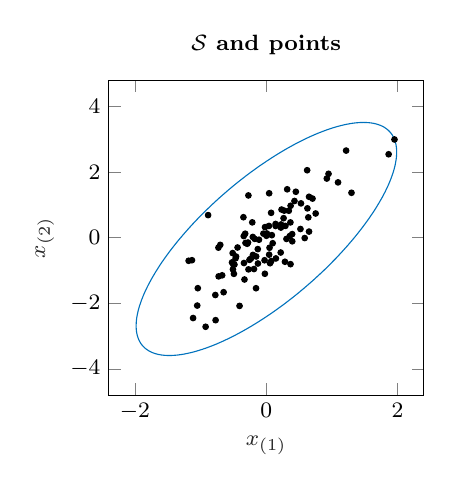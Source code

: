 % This file was created by matlab2tikz.
%
\definecolor{mycolor1}{rgb}{0.0,0.447,0.741}%
%
\begin{tikzpicture}
\footnotesize

\begin{axis}[%
width=4cm,
height=4cm,
at={(0in,0in)},
scale only axis,
xmin=-2.4,
xmax=2.4,
xlabel style={font=\color{white!15!black}},
xlabel={$x_{(1)}$},
ymin=-4.8,
ymax=4.8,
ylabel style={font=\color{white!15!black}},
ylabel={$x_{(2)}$},
axis background/.style={fill=white},
title style={font=\bfseries},
title={$\mathcal{S}$ and points}
]
\addplot [color=mycolor1, forget plot]
  table[row sep=crcr]{%
-1.654	-3.554\\
-1.657	-3.553\\
-1.659	-3.552\\
-1.661	-3.551\\
-1.663	-3.55\\
-1.673	-3.544\\
-1.675	-3.543\\
-1.677	-3.542\\
-1.68	-3.541\\
-1.682	-3.539\\
-1.684	-3.538\\
-1.686	-3.537\\
-1.688	-3.536\\
-1.69	-3.534\\
-1.692	-3.533\\
-1.696	-3.531\\
-1.698	-3.529\\
-1.7	-3.528\\
-1.702	-3.527\\
-1.704	-3.525\\
-1.712	-3.52\\
-1.714	-3.518\\
-1.716	-3.517\\
-1.722	-3.512\\
-1.724	-3.511\\
-1.726	-3.509\\
-1.73	-3.506\\
-1.732	-3.504\\
-1.736	-3.501\\
-1.744	-3.494\\
-1.746	-3.493\\
-1.748	-3.491\\
-1.752	-3.487\\
-1.754	-3.485\\
-1.756	-3.484\\
-1.76	-3.48\\
-1.766	-3.474\\
-1.768	-3.472\\
-1.772	-3.468\\
-1.774	-3.466\\
-1.776	-3.464\\
-1.778	-3.462\\
-1.78	-3.459\\
-1.782	-3.457\\
-1.786	-3.453\\
-1.788	-3.45\\
-1.792	-3.446\\
-1.794	-3.443\\
-1.795	-3.441\\
-1.797	-3.439\\
-1.799	-3.436\\
-1.801	-3.434\\
-1.803	-3.431\\
-1.805	-3.429\\
-1.807	-3.426\\
-1.809	-3.424\\
-1.811	-3.421\\
-1.815	-3.416\\
-1.817	-3.413\\
-1.821	-3.407\\
-1.825	-3.401\\
-1.827	-3.398\\
-1.829	-3.395\\
-1.831	-3.392\\
-1.833	-3.389\\
-1.839	-3.38\\
-1.843	-3.373\\
-1.845	-3.37\\
-1.847	-3.366\\
-1.851	-3.359\\
-1.855	-3.352\\
-1.859	-3.345\\
-1.861	-3.341\\
-1.865	-3.333\\
-1.867	-3.329\\
-1.871	-3.321\\
-1.875	-3.312\\
-1.881	-3.299\\
-1.885	-3.29\\
-1.889	-3.281\\
-1.891	-3.276\\
-1.893	-3.271\\
-1.897	-3.261\\
-1.899	-3.255\\
-1.901	-3.25\\
-1.903	-3.245\\
-1.905	-3.239\\
-1.907	-3.234\\
-1.909	-3.228\\
-1.911	-3.222\\
-1.913	-3.216\\
-1.915	-3.21\\
-1.916	-3.204\\
-1.918	-3.198\\
-1.922	-3.185\\
-1.924	-3.179\\
-1.928	-3.165\\
-1.93	-3.158\\
-1.932	-3.151\\
-1.933	-3.144\\
-1.935	-3.136\\
-1.937	-3.129\\
-1.939	-3.121\\
-1.941	-3.113\\
-1.943	-3.105\\
-1.944	-3.097\\
-1.946	-3.089\\
-1.948	-3.08\\
-1.95	-3.071\\
-1.951	-3.062\\
-1.953	-3.053\\
-1.955	-3.044\\
-1.956	-3.035\\
-1.958	-3.025\\
-1.959	-3.015\\
-1.961	-3.005\\
-1.962	-2.995\\
-1.964	-2.984\\
-1.965	-2.973\\
-1.967	-2.962\\
-1.968	-2.951\\
-1.969	-2.939\\
-1.971	-2.928\\
-1.972	-2.915\\
-1.973	-2.903\\
-1.974	-2.89\\
-1.975	-2.877\\
-1.976	-2.864\\
-1.977	-2.85\\
-1.978	-2.837\\
-1.979	-2.822\\
-1.979	-2.808\\
-1.98	-2.793\\
-1.981	-2.777\\
-1.981	-2.762\\
-1.982	-2.746\\
-1.982	-2.729\\
-1.982	-2.712\\
-1.982	-2.695\\
-1.982	-2.677\\
-1.982	-2.659\\
-1.982	-2.64\\
-1.981	-2.621\\
-1.981	-2.601\\
-1.98	-2.581\\
-1.979	-2.56\\
-1.978	-2.539\\
-1.977	-2.517\\
-1.976	-2.495\\
-1.975	-2.472\\
-1.973	-2.448\\
-1.971	-2.424\\
-1.969	-2.399\\
-1.967	-2.374\\
-1.964	-2.347\\
-1.962	-2.321\\
-1.958	-2.293\\
-1.955	-2.264\\
-1.952	-2.235\\
-1.948	-2.205\\
-1.944	-2.175\\
-1.94	-2.143\\
-1.935	-2.111\\
-1.93	-2.077\\
-1.924	-2.043\\
-1.918	-2.008\\
-1.912	-1.972\\
-1.906	-1.935\\
-1.899	-1.897\\
-1.891	-1.858\\
-1.883	-1.818\\
-1.875	-1.777\\
-1.866	-1.735\\
-1.857	-1.692\\
-1.847	-1.648\\
-1.836	-1.603\\
-1.825	-1.557\\
-1.814	-1.509\\
-1.802	-1.461\\
-1.789	-1.411\\
-1.775	-1.36\\
-1.761	-1.308\\
-1.747	-1.255\\
-1.731	-1.201\\
-1.715	-1.146\\
-1.698	-1.089\\
-1.681	-1.032\\
-1.662	-0.973\\
-1.643	-0.913\\
-1.624	-0.853\\
-1.603	-0.791\\
-1.582	-0.728\\
-1.56	-0.665\\
-1.537	-0.6\\
-1.513	-0.534\\
-1.489	-0.468\\
-1.464	-0.401\\
-1.438	-0.333\\
-1.411	-0.265\\
-1.384	-0.196\\
-1.356	-0.126\\
-1.327	-0.056\\
-1.297	0.014\\
-1.267	0.085\\
-1.236	0.156\\
-1.205	0.227\\
-1.173	0.298\\
-1.141	0.369\\
-1.108	0.44\\
-1.074	0.511\\
-1.041	0.582\\
-1.006	0.652\\
-0.972	0.722\\
-0.937	0.791\\
-0.902	0.86\\
-0.866	0.928\\
-0.831	0.996\\
-0.795	1.063\\
-0.759	1.129\\
-0.724	1.194\\
-0.688	1.258\\
-0.652	1.321\\
-0.616	1.383\\
-0.581	1.444\\
-0.545	1.504\\
-0.51	1.563\\
-0.475	1.62\\
-0.44	1.677\\
-0.405	1.732\\
-0.371	1.786\\
-0.337	1.838\\
-0.304	1.89\\
-0.27	1.94\\
-0.238	1.989\\
-0.205	2.036\\
-0.173	2.083\\
-0.142	2.128\\
-0.111	2.172\\
-0.08	2.215\\
-0.05	2.256\\
-0.02	2.296\\
0.009	2.335\\
0.038	2.373\\
0.066	2.41\\
0.094	2.446\\
0.121	2.48\\
0.148	2.514\\
0.174	2.546\\
0.2	2.578\\
0.225	2.608\\
0.25	2.638\\
0.274	2.667\\
0.298	2.694\\
0.321	2.721\\
0.344	2.747\\
0.367	2.772\\
0.389	2.796\\
0.41	2.82\\
0.431	2.843\\
0.452	2.865\\
0.472	2.886\\
0.492	2.907\\
0.512	2.926\\
0.531	2.946\\
0.549	2.964\\
0.568	2.982\\
0.585	3.0\\
0.603	3.017\\
0.62	3.033\\
0.637	3.049\\
0.653	3.064\\
0.669	3.079\\
0.685	3.093\\
0.701	3.107\\
0.716	3.12\\
0.731	3.133\\
0.745	3.146\\
0.76	3.158\\
0.774	3.169\\
0.787	3.181\\
0.801	3.192\\
0.814	3.202\\
0.827	3.212\\
0.84	3.222\\
0.852	3.232\\
0.864	3.241\\
0.876	3.25\\
0.888	3.259\\
0.899	3.268\\
0.911	3.276\\
0.922	3.284\\
0.933	3.291\\
0.943	3.299\\
0.954	3.306\\
0.964	3.313\\
0.974	3.32\\
0.984	3.326\\
0.994	3.333\\
1.003	3.339\\
1.013	3.345\\
1.022	3.351\\
1.031	3.356\\
1.04	3.362\\
1.049	3.367\\
1.057	3.372\\
1.066	3.377\\
1.074	3.382\\
1.082	3.386\\
1.091	3.391\\
1.098	3.395\\
1.106	3.399\\
1.114	3.403\\
1.121	3.407\\
1.129	3.411\\
1.136	3.415\\
1.143	3.419\\
1.151	3.422\\
1.157	3.425\\
1.164	3.429\\
1.171	3.432\\
1.184	3.438\\
1.191	3.441\\
1.197	3.444\\
1.204	3.446\\
1.21	3.449\\
1.222	3.454\\
1.228	3.457\\
1.234	3.459\\
1.24	3.461\\
1.245	3.463\\
1.251	3.465\\
1.256	3.467\\
1.262	3.469\\
1.267	3.471\\
1.278	3.475\\
1.283	3.477\\
1.288	3.478\\
1.293	3.48\\
1.298	3.482\\
1.303	3.483\\
1.308	3.484\\
1.313	3.486\\
1.318	3.487\\
1.323	3.489\\
1.336	3.492\\
1.341	3.493\\
1.345	3.494\\
1.354	3.496\\
1.358	3.497\\
1.367	3.499\\
1.371	3.5\\
1.379	3.502\\
1.383	3.502\\
1.387	3.503\\
1.391	3.504\\
1.395	3.504\\
1.399	3.505\\
1.403	3.506\\
1.407	3.506\\
1.418	3.507\\
1.421	3.508\\
1.429	3.509\\
1.432	3.509\\
1.443	3.51\\
1.446	3.51\\
1.449	3.51\\
1.453	3.511\\
1.456	3.511\\
1.459	3.511\\
1.463	3.511\\
1.472	3.511\\
1.476	3.511\\
1.479	3.512\\
1.488	3.512\\
1.491	3.511\\
1.494	3.511\\
1.5	3.511\\
1.503	3.511\\
1.506	3.511\\
1.512	3.511\\
1.514	3.511\\
1.517	3.51\\
1.52	3.51\\
1.526	3.51\\
1.531	3.509\\
1.54	3.508\\
1.542	3.508\\
1.545	3.507\\
1.548	3.507\\
1.558	3.506\\
1.561	3.505\\
1.563	3.505\\
1.568	3.504\\
1.571	3.503\\
1.576	3.502\\
1.578	3.502\\
1.583	3.5\\
1.586	3.5\\
1.588	3.499\\
1.591	3.499\\
1.593	3.498\\
1.595	3.497\\
1.598	3.497\\
1.602	3.495\\
1.605	3.495\\
1.607	3.494\\
1.614	3.492\\
1.616	3.491\\
1.619	3.49\\
1.623	3.489\\
1.625	3.488\\
1.628	3.487\\
1.63	3.486\\
1.632	3.486\\
1.634	3.485\\
1.65	3.478\\
1.652	3.477\\
1.654	3.476\\
1.656	3.475\\
1.658	3.474\\
1.661	3.473\\
1.663	3.472\\
1.665	3.471\\
1.667	3.47\\
1.669	3.469\\
1.677	3.465\\
1.679	3.464\\
1.682	3.463\\
1.684	3.461\\
1.686	3.46\\
1.688	3.459\\
1.69	3.458\\
1.692	3.457\\
1.694	3.455\\
1.696	3.454\\
1.698	3.453\\
1.7	3.452\\
1.704	3.449\\
1.706	3.448\\
1.708	3.446\\
1.71	3.445\\
1.712	3.444\\
1.718	3.439\\
1.722	3.436\\
1.724	3.435\\
1.728	3.432\\
1.73	3.43\\
1.732	3.429\\
1.74	3.422\\
1.742	3.421\\
1.744	3.419\\
1.746	3.417\\
1.748	3.416\\
1.75	3.414\\
1.756	3.409\\
1.758	3.407\\
1.76	3.405\\
1.762	3.403\\
1.764	3.401\\
1.768	3.397\\
1.77	3.396\\
1.772	3.394\\
1.776	3.39\\
1.778	3.388\\
1.78	3.385\\
1.782	3.383\\
1.784	3.381\\
1.786	3.379\\
1.79	3.375\\
1.792	3.373\\
1.796	3.368\\
1.798	3.366\\
1.804	3.358\\
1.806	3.356\\
1.81	3.351\\
1.812	3.348\\
1.813	3.346\\
1.817	3.341\\
1.819	3.338\\
1.821	3.335\\
1.827	3.327\\
1.829	3.324\\
1.831	3.321\\
1.835	3.315\\
1.841	3.306\\
1.843	3.303\\
1.845	3.299\\
1.849	3.293\\
1.853	3.286\\
1.857	3.279\\
1.861	3.272\\
1.863	3.268\\
1.869	3.257\\
1.871	3.253\\
1.873	3.249\\
1.877	3.24\\
1.879	3.236\\
1.883	3.228\\
1.887	3.219\\
1.889	3.214\\
1.891	3.21\\
1.893	3.205\\
1.897	3.195\\
1.901	3.185\\
1.903	3.18\\
1.905	3.175\\
1.907	3.17\\
1.909	3.164\\
1.911	3.159\\
1.913	3.153\\
1.915	3.148\\
1.917	3.142\\
1.919	3.136\\
1.921	3.13\\
1.923	3.124\\
1.925	3.118\\
1.927	3.111\\
1.928	3.105\\
1.93	3.098\\
1.932	3.091\\
1.934	3.085\\
1.936	3.078\\
1.938	3.071\\
1.94	3.063\\
1.942	3.056\\
1.943	3.048\\
1.945	3.041\\
1.947	3.033\\
1.949	3.025\\
1.95	3.017\\
1.952	3.008\\
1.954	3.0\\
1.956	2.991\\
1.957	2.982\\
1.959	2.973\\
1.961	2.964\\
1.962	2.954\\
1.964	2.945\\
1.966	2.935\\
1.967	2.925\\
1.968	2.914\\
1.97	2.904\\
1.971	2.893\\
1.973	2.882\\
1.974	2.871\\
1.976	2.859\\
1.977	2.847\\
1.978	2.835\\
1.979	2.823\\
1.98	2.81\\
1.981	2.797\\
1.982	2.784\\
1.983	2.77\\
1.984	2.756\\
1.985	2.742\\
1.986	2.728\\
1.986	2.712\\
1.987	2.697\\
1.987	2.682\\
1.988	2.665\\
1.988	2.649\\
1.988	2.632\\
1.988	2.615\\
1.988	2.597\\
1.988	2.579\\
1.988	2.56\\
1.988	2.541\\
1.987	2.521\\
1.986	2.501\\
1.986	2.48\\
1.985	2.459\\
1.984	2.437\\
1.982	2.415\\
1.981	2.392\\
1.979	2.368\\
1.977	2.344\\
1.975	2.319\\
1.973	2.293\\
1.97	2.267\\
1.968	2.24\\
1.965	2.212\\
1.962	2.184\\
1.958	2.155\\
1.954	2.125\\
1.95	2.094\\
1.946	2.063\\
1.941	2.03\\
1.936	1.997\\
1.93	1.963\\
1.925	1.928\\
1.918	1.892\\
1.912	1.855\\
1.905	1.817\\
1.897	1.778\\
1.889	1.738\\
1.881	1.697\\
1.872	1.655\\
1.863	1.612\\
1.853	1.568\\
1.843	1.523\\
1.831	1.476\\
1.82	1.429\\
1.808	1.38\\
1.795	1.331\\
1.782	1.28\\
1.768	1.228\\
1.753	1.175\\
1.737	1.121\\
1.721	1.065\\
1.704	1.009\\
1.687	0.952\\
1.669	0.893\\
1.65	0.833\\
1.63	0.772\\
1.609	0.711\\
1.588	0.648\\
1.566	0.584\\
1.543	0.52\\
1.519	0.454\\
1.495	0.388\\
1.47	0.321\\
1.444	0.253\\
1.417	0.185\\
1.39	0.116\\
1.362	0.046\\
1.333	-0.024\\
1.304	-0.094\\
1.273	-0.165\\
1.243	-0.236\\
1.211	-0.307\\
1.179	-0.378\\
1.147	-0.449\\
1.114	-0.52\\
1.081	-0.591\\
1.047	-0.662\\
1.012	-0.732\\
0.978	-0.802\\
0.943	-0.872\\
0.908	-0.941\\
0.873	-1.009\\
0.837	-1.076\\
0.801	-1.143\\
0.765	-1.209\\
0.73	-1.274\\
0.694	-1.338\\
0.658	-1.401\\
0.622	-1.463\\
0.587	-1.524\\
0.551	-1.584\\
0.516	-1.643\\
0.481	-1.701\\
0.446	-1.757\\
0.412	-1.812\\
0.377	-1.866\\
0.343	-1.919\\
0.31	-1.97\\
0.277	-2.02\\
0.244	-2.069\\
0.211	-2.117\\
0.179	-2.163\\
0.148	-2.208\\
0.117	-2.252\\
0.086	-2.295\\
0.056	-2.336\\
0.026	-2.377\\
-0.003	-2.416\\
-0.032	-2.454\\
-0.06	-2.49\\
-0.088	-2.526\\
-0.115	-2.561\\
-0.142	-2.594\\
-0.168	-2.627\\
-0.194	-2.658\\
-0.219	-2.689\\
-0.244	-2.718\\
-0.268	-2.747\\
-0.292	-2.775\\
-0.315	-2.801\\
-0.338	-2.827\\
-0.361	-2.853\\
-0.383	-2.877\\
-0.404	-2.9\\
-0.425	-2.923\\
-0.446	-2.945\\
-0.466	-2.966\\
-0.486	-2.987\\
-0.505	-3.007\\
-0.524	-3.026\\
-0.543	-3.045\\
-0.561	-3.063\\
-0.579	-3.08\\
-0.597	-3.097\\
-0.614	-3.113\\
-0.631	-3.129\\
-0.647	-3.144\\
-0.663	-3.159\\
-0.679	-3.173\\
-0.695	-3.187\\
-0.71	-3.2\\
-0.725	-3.213\\
-0.739	-3.226\\
-0.753	-3.238\\
-0.767	-3.25\\
-0.781	-3.261\\
-0.795	-3.272\\
-0.808	-3.283\\
-0.821	-3.293\\
-0.833	-3.303\\
-0.846	-3.312\\
-0.858	-3.322\\
-0.87	-3.331\\
-0.882	-3.339\\
-0.893	-3.348\\
-0.904	-3.356\\
-0.915	-3.364\\
-0.926	-3.372\\
-0.937	-3.379\\
-0.948	-3.386\\
-0.958	-3.393\\
-0.968	-3.4\\
-0.978	-3.407\\
-0.988	-3.413\\
-0.997	-3.419\\
-1.007	-3.425\\
-1.016	-3.431\\
-1.025	-3.437\\
-1.034	-3.442\\
-1.043	-3.447\\
-1.051	-3.452\\
-1.06	-3.457\\
-1.068	-3.462\\
-1.076	-3.467\\
-1.084	-3.471\\
-1.092	-3.475\\
-1.1	-3.48\\
-1.108	-3.484\\
-1.115	-3.488\\
-1.123	-3.492\\
-1.13	-3.495\\
-1.137	-3.499\\
-1.144	-3.502\\
-1.151	-3.506\\
-1.158	-3.509\\
-1.165	-3.512\\
-1.172	-3.515\\
-1.178	-3.518\\
-1.191	-3.524\\
-1.197	-3.527\\
-1.21	-3.532\\
-1.216	-3.534\\
-1.228	-3.539\\
-1.233	-3.541\\
-1.239	-3.544\\
-1.245	-3.546\\
-1.25	-3.548\\
-1.256	-3.55\\
-1.261	-3.552\\
-1.272	-3.555\\
-1.282	-3.559\\
-1.292	-3.562\\
-1.297	-3.563\\
-1.302	-3.565\\
-1.312	-3.567\\
-1.316	-3.569\\
-1.321	-3.57\\
-1.326	-3.571\\
-1.33	-3.572\\
-1.339	-3.575\\
-1.344	-3.576\\
-1.352	-3.578\\
-1.357	-3.579\\
-1.361	-3.579\\
-1.365	-3.58\\
-1.369	-3.581\\
-1.373	-3.582\\
-1.377	-3.583\\
-1.381	-3.583\\
-1.385	-3.584\\
-1.393	-3.585\\
-1.397	-3.586\\
-1.4	-3.586\\
-1.404	-3.587\\
-1.408	-3.587\\
-1.412	-3.588\\
-1.415	-3.588\\
-1.419	-3.589\\
-1.422	-3.589\\
-1.426	-3.589\\
-1.433	-3.59\\
-1.44	-3.591\\
-1.447	-3.591\\
-1.453	-3.591\\
-1.456	-3.591\\
-1.46	-3.592\\
-1.463	-3.592\\
-1.466	-3.592\\
-1.469	-3.592\\
-1.482	-3.592\\
-1.485	-3.592\\
-1.488	-3.592\\
-1.497	-3.591\\
-1.5	-3.591\\
-1.503	-3.591\\
-1.506	-3.591\\
-1.508	-3.591\\
-1.511	-3.591\\
-1.514	-3.591\\
-1.517	-3.59\\
-1.52	-3.59\\
-1.522	-3.59\\
-1.528	-3.589\\
-1.531	-3.589\\
-1.536	-3.588\\
-1.539	-3.588\\
-1.541	-3.587\\
-1.544	-3.587\\
-1.547	-3.587\\
-1.552	-3.586\\
-1.554	-3.585\\
-1.557	-3.585\\
-1.56	-3.584\\
-1.562	-3.584\\
-1.572	-3.582\\
-1.575	-3.581\\
-1.577	-3.581\\
-1.579	-3.58\\
-1.582	-3.58\\
-1.587	-3.578\\
-1.589	-3.578\\
-1.591	-3.577\\
-1.594	-3.576\\
-1.596	-3.576\\
-1.599	-3.575\\
-1.601	-3.574\\
-1.603	-3.574\\
-1.605	-3.573\\
-1.608	-3.572\\
-1.61	-3.571\\
-1.612	-3.571\\
-1.617	-3.569\\
-1.619	-3.568\\
-1.621	-3.567\\
-1.624	-3.567\\
-1.626	-3.566\\
-1.628	-3.565\\
-1.633	-3.563\\
-1.635	-3.562\\
-1.637	-3.562\\
-1.639	-3.561\\
-1.644	-3.559\\
-1.646	-3.558\\
-1.648	-3.557\\
-1.65	-3.556\\
-1.652	-3.555\\
-1.654	-3.554\\
};
\addplot[only marks, mark=*, mark options={}, mark size=1.0pt, draw=black, forget plot] table[row sep=crcr]{%
x	y\\
-1.182	-0.705\\
-1.131	-0.687\\
-1.114	-2.45\\
-1.051	-2.07\\
-1.042	-1.54\\
-0.923	-2.716\\
-0.885	0.687\\
-0.775	-1.748\\
-0.771	-2.515\\
-0.728	-0.304\\
-0.725	-1.18\\
-0.7	-0.22\\
-0.671	-1.148\\
-0.649	-1.663\\
-0.521	-0.754\\
-0.511	-0.47\\
-0.507	-0.968\\
-0.503	-0.811\\
-0.492	-1.103\\
-0.484	-0.819\\
-0.466	-0.63\\
-0.459	-0.576\\
-0.436	-0.3\\
-0.406	-2.08\\
-0.347	0.623\\
-0.342	0.049\\
-0.339	-0.773\\
-0.331	-1.275\\
-0.32	0.121\\
-0.315	-0.161\\
-0.289	-0.186\\
-0.277	-0.149\\
-0.271	1.287\\
-0.27	-0.967\\
-0.255	-0.677\\
-0.233	-0.638\\
-0.212	0.466\\
-0.204	0.021\\
-0.202	-0.526\\
-0.186	-0.956\\
-0.175	-0.036\\
-0.155	-1.541\\
-0.153	-0.574\\
-0.128	-0.349\\
-0.126	-0.788\\
-0.11	-0.063\\
-0.043	0.123\\
-0.025	-0.689\\
-0.02	-1.101\\
-0.018	0.321\\
0.003	0.057\\
0.01	0.128\\
0.042	0.357\\
0.045	1.353\\
0.045	-0.519\\
0.051	-0.308\\
0.059	-0.779\\
0.075	0.757\\
0.077	-0.714\\
0.086	0.076\\
0.099	-0.17\\
0.143	0.417\\
0.144	0.356\\
0.148	-0.633\\
0.221	-0.453\\
0.224	0.308\\
0.226	0.401\\
0.234	0.857\\
0.265	0.594\\
0.275	0.824\\
0.286	-0.735\\
0.293	0.359\\
0.309	-0.039\\
0.32	1.474\\
0.345	0.82\\
0.36	0.05\\
0.369	0.465\\
0.371	-0.808\\
0.372	0.972\\
0.396	0.108\\
0.397	-0.111\\
0.431	1.118\\
0.452	1.399\\
0.522	0.264\\
0.53	1.045\\
0.587	-0.012\\
0.624	2.055\\
0.628	0.893\\
0.642	0.619\\
0.653	1.246\\
0.653	0.185\\
0.706	1.191\\
0.754	0.737\\
0.924	1.802\\
0.95	1.946\\
1.095	1.685\\
1.218	2.654\\
1.3	1.368\\
1.866	2.542\\
1.955	2.993\\
};
\end{axis}
\end{tikzpicture}%
